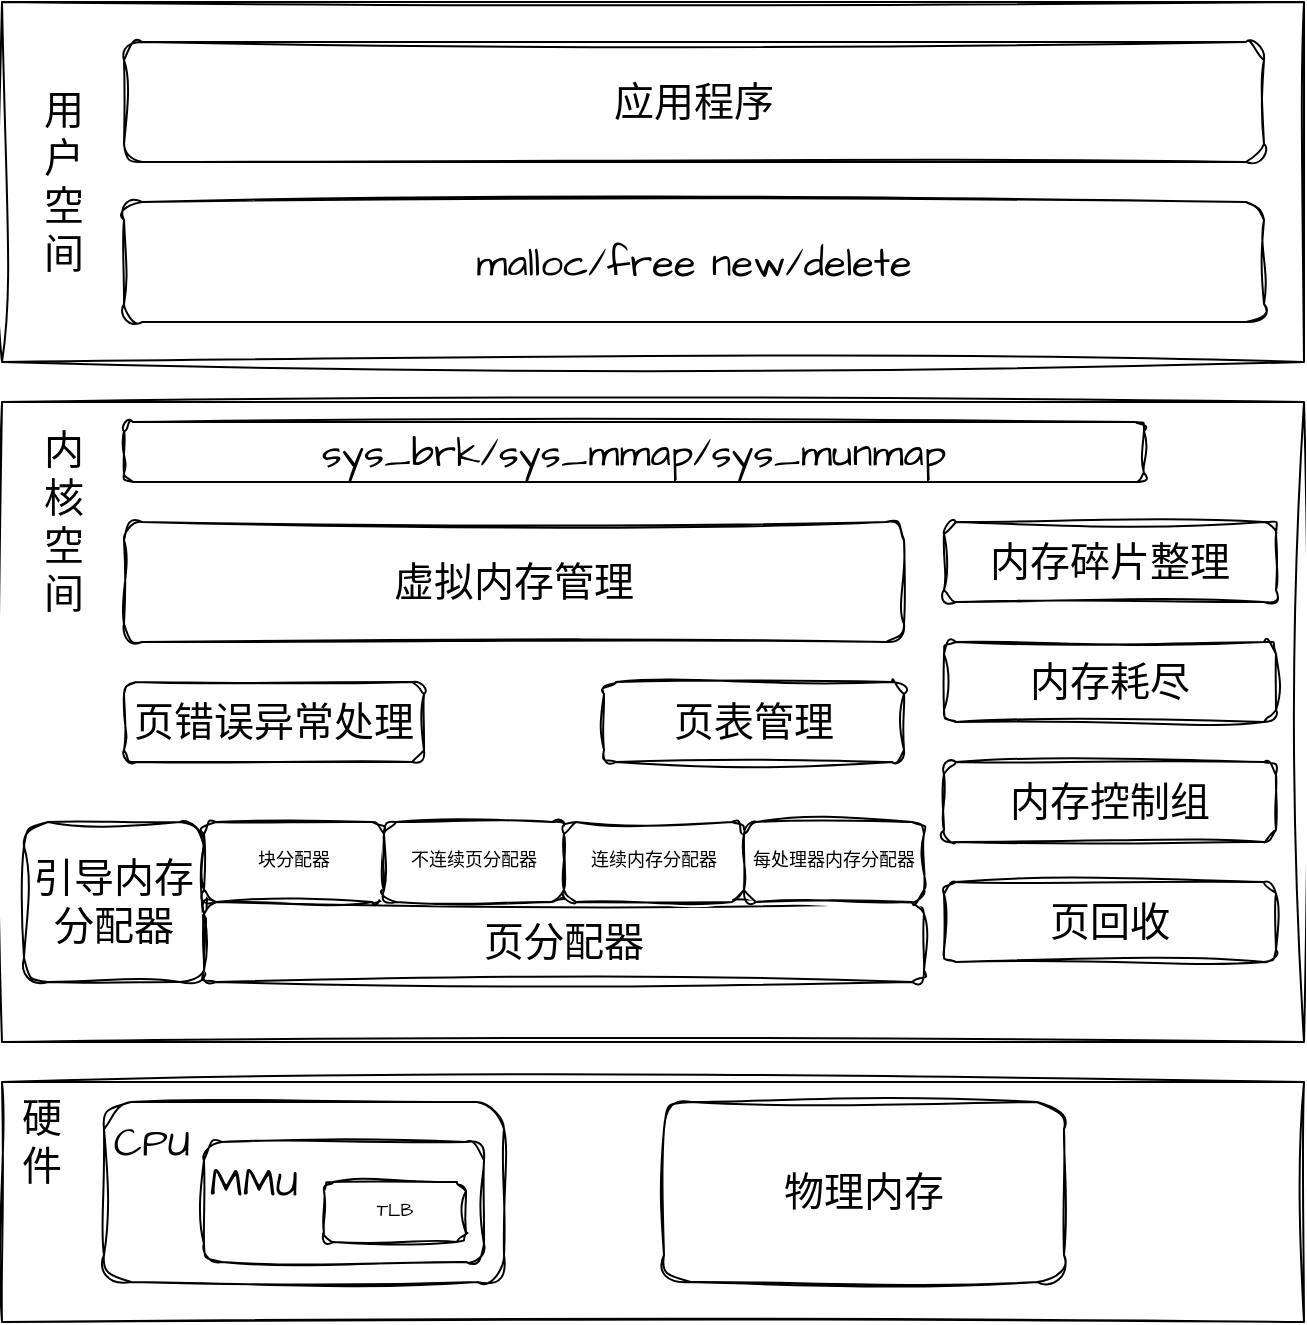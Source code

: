 <mxfile version="22.0.8" type="github">
  <diagram name="第 1 页" id="eWU9vSYaFmg_qYAYD5FD">
    <mxGraphModel dx="1119" dy="667" grid="1" gridSize="10" guides="1" tooltips="1" connect="1" arrows="1" fold="1" page="1" pageScale="1" pageWidth="827" pageHeight="1169" math="0" shadow="0">
      <root>
        <mxCell id="0" />
        <mxCell id="1" parent="0" />
        <mxCell id="ptijYY-6IXz9D8EkG2sT-1" value="" style="rounded=0;whiteSpace=wrap;html=1;sketch=1;hachureGap=4;jiggle=2;curveFitting=1;fontFamily=Architects Daughter;fontSource=https%3A%2F%2Ffonts.googleapis.com%2Fcss%3Ffamily%3DArchitects%2BDaughter;fontSize=20;" vertex="1" parent="1">
          <mxGeometry x="119" y="130" width="651" height="180" as="geometry" />
        </mxCell>
        <mxCell id="ptijYY-6IXz9D8EkG2sT-2" value="应用程序" style="rounded=1;whiteSpace=wrap;html=1;sketch=1;hachureGap=4;jiggle=2;curveFitting=1;fontFamily=Architects Daughter;fontSource=https%3A%2F%2Ffonts.googleapis.com%2Fcss%3Ffamily%3DArchitects%2BDaughter;fontSize=20;" vertex="1" parent="1">
          <mxGeometry x="180" y="150" width="570" height="60" as="geometry" />
        </mxCell>
        <mxCell id="ptijYY-6IXz9D8EkG2sT-3" value="malloc/free new/delete" style="rounded=1;whiteSpace=wrap;html=1;sketch=1;hachureGap=4;jiggle=2;curveFitting=1;fontFamily=Architects Daughter;fontSource=https%3A%2F%2Ffonts.googleapis.com%2Fcss%3Ffamily%3DArchitects%2BDaughter;fontSize=20;" vertex="1" parent="1">
          <mxGeometry x="180" y="230" width="570" height="60" as="geometry" />
        </mxCell>
        <mxCell id="ptijYY-6IXz9D8EkG2sT-4" value="用户空间" style="text;html=1;strokeColor=none;fillColor=none;align=center;verticalAlign=middle;whiteSpace=wrap;rounded=0;fontSize=20;fontFamily=Architects Daughter;" vertex="1" parent="1">
          <mxGeometry x="130" y="190" width="40" height="60" as="geometry" />
        </mxCell>
        <mxCell id="ptijYY-6IXz9D8EkG2sT-5" value="" style="rounded=0;whiteSpace=wrap;html=1;sketch=1;hachureGap=4;jiggle=2;curveFitting=1;fontFamily=Architects Daughter;fontSource=https%3A%2F%2Ffonts.googleapis.com%2Fcss%3Ffamily%3DArchitects%2BDaughter;fontSize=20;" vertex="1" parent="1">
          <mxGeometry x="119" y="330" width="651" height="320" as="geometry" />
        </mxCell>
        <mxCell id="ptijYY-6IXz9D8EkG2sT-6" value="sys_brk/sys_mmap/sys_munmap" style="rounded=1;whiteSpace=wrap;html=1;sketch=1;hachureGap=4;jiggle=2;curveFitting=1;fontFamily=Architects Daughter;fontSource=https%3A%2F%2Ffonts.googleapis.com%2Fcss%3Ffamily%3DArchitects%2BDaughter;fontSize=20;" vertex="1" parent="1">
          <mxGeometry x="180" y="340" width="510" height="30" as="geometry" />
        </mxCell>
        <mxCell id="ptijYY-6IXz9D8EkG2sT-7" value="虚拟内存管理" style="rounded=1;whiteSpace=wrap;html=1;sketch=1;hachureGap=4;jiggle=2;curveFitting=1;fontFamily=Architects Daughter;fontSource=https%3A%2F%2Ffonts.googleapis.com%2Fcss%3Ffamily%3DArchitects%2BDaughter;fontSize=20;" vertex="1" parent="1">
          <mxGeometry x="180" y="390" width="390" height="60" as="geometry" />
        </mxCell>
        <mxCell id="ptijYY-6IXz9D8EkG2sT-8" value="内核空间" style="text;html=1;strokeColor=none;fillColor=none;align=center;verticalAlign=middle;whiteSpace=wrap;rounded=0;fontSize=20;fontFamily=Architects Daughter;" vertex="1" parent="1">
          <mxGeometry x="130" y="360" width="40" height="60" as="geometry" />
        </mxCell>
        <mxCell id="ptijYY-6IXz9D8EkG2sT-9" value="内存碎片整理" style="rounded=1;whiteSpace=wrap;html=1;sketch=1;hachureGap=4;jiggle=2;curveFitting=1;fontFamily=Architects Daughter;fontSource=https%3A%2F%2Ffonts.googleapis.com%2Fcss%3Ffamily%3DArchitects%2BDaughter;fontSize=20;" vertex="1" parent="1">
          <mxGeometry x="590" y="390" width="166" height="40" as="geometry" />
        </mxCell>
        <mxCell id="ptijYY-6IXz9D8EkG2sT-10" value="内存耗尽" style="rounded=1;whiteSpace=wrap;html=1;sketch=1;hachureGap=4;jiggle=2;curveFitting=1;fontFamily=Architects Daughter;fontSource=https%3A%2F%2Ffonts.googleapis.com%2Fcss%3Ffamily%3DArchitects%2BDaughter;fontSize=20;" vertex="1" parent="1">
          <mxGeometry x="590" y="450" width="166" height="40" as="geometry" />
        </mxCell>
        <mxCell id="ptijYY-6IXz9D8EkG2sT-11" value="内存控制组" style="rounded=1;whiteSpace=wrap;html=1;sketch=1;hachureGap=4;jiggle=2;curveFitting=1;fontFamily=Architects Daughter;fontSource=https%3A%2F%2Ffonts.googleapis.com%2Fcss%3Ffamily%3DArchitects%2BDaughter;fontSize=20;" vertex="1" parent="1">
          <mxGeometry x="590" y="510" width="166" height="40" as="geometry" />
        </mxCell>
        <mxCell id="ptijYY-6IXz9D8EkG2sT-12" value="页回收" style="rounded=1;whiteSpace=wrap;html=1;sketch=1;hachureGap=4;jiggle=2;curveFitting=1;fontFamily=Architects Daughter;fontSource=https%3A%2F%2Ffonts.googleapis.com%2Fcss%3Ffamily%3DArchitects%2BDaughter;fontSize=20;" vertex="1" parent="1">
          <mxGeometry x="590" y="570" width="166" height="40" as="geometry" />
        </mxCell>
        <mxCell id="ptijYY-6IXz9D8EkG2sT-13" value="页错误异常处理" style="rounded=1;whiteSpace=wrap;html=1;sketch=1;hachureGap=4;jiggle=2;curveFitting=1;fontFamily=Architects Daughter;fontSource=https%3A%2F%2Ffonts.googleapis.com%2Fcss%3Ffamily%3DArchitects%2BDaughter;fontSize=20;" vertex="1" parent="1">
          <mxGeometry x="180" y="470" width="150" height="40" as="geometry" />
        </mxCell>
        <mxCell id="ptijYY-6IXz9D8EkG2sT-14" value="页表管理" style="rounded=1;whiteSpace=wrap;html=1;sketch=1;hachureGap=4;jiggle=2;curveFitting=1;fontFamily=Architects Daughter;fontSource=https%3A%2F%2Ffonts.googleapis.com%2Fcss%3Ffamily%3DArchitects%2BDaughter;fontSize=20;" vertex="1" parent="1">
          <mxGeometry x="420" y="470" width="150" height="40" as="geometry" />
        </mxCell>
        <mxCell id="ptijYY-6IXz9D8EkG2sT-15" value="引导内存分配器" style="rounded=1;whiteSpace=wrap;html=1;sketch=1;hachureGap=4;jiggle=2;curveFitting=1;fontFamily=Architects Daughter;fontSource=https%3A%2F%2Ffonts.googleapis.com%2Fcss%3Ffamily%3DArchitects%2BDaughter;fontSize=20;" vertex="1" parent="1">
          <mxGeometry x="130" y="540" width="90" height="80" as="geometry" />
        </mxCell>
        <mxCell id="ptijYY-6IXz9D8EkG2sT-16" value="页分配器" style="rounded=1;whiteSpace=wrap;html=1;sketch=1;hachureGap=4;jiggle=2;curveFitting=1;fontFamily=Architects Daughter;fontSource=https%3A%2F%2Ffonts.googleapis.com%2Fcss%3Ffamily%3DArchitects%2BDaughter;fontSize=20;" vertex="1" parent="1">
          <mxGeometry x="220" y="580" width="360" height="40" as="geometry" />
        </mxCell>
        <mxCell id="ptijYY-6IXz9D8EkG2sT-17" value="块分配器" style="rounded=1;whiteSpace=wrap;html=1;sketch=1;hachureGap=4;jiggle=2;curveFitting=1;fontFamily=Architects Daughter;fontSource=https%3A%2F%2Ffonts.googleapis.com%2Fcss%3Ffamily%3DArchitects%2BDaughter;fontSize=9;strokeWidth=1;" vertex="1" parent="1">
          <mxGeometry x="220" y="540" width="90" height="40" as="geometry" />
        </mxCell>
        <mxCell id="ptijYY-6IXz9D8EkG2sT-18" value="不连续页分配器" style="rounded=1;whiteSpace=wrap;html=1;sketch=1;hachureGap=4;jiggle=2;curveFitting=1;fontFamily=Architects Daughter;fontSource=https%3A%2F%2Ffonts.googleapis.com%2Fcss%3Ffamily%3DArchitects%2BDaughter;fontSize=9;strokeWidth=1;" vertex="1" parent="1">
          <mxGeometry x="310" y="540" width="90" height="40" as="geometry" />
        </mxCell>
        <mxCell id="ptijYY-6IXz9D8EkG2sT-19" value="连续内存分配器" style="rounded=1;whiteSpace=wrap;html=1;sketch=1;hachureGap=4;jiggle=2;curveFitting=1;fontFamily=Architects Daughter;fontSource=https%3A%2F%2Ffonts.googleapis.com%2Fcss%3Ffamily%3DArchitects%2BDaughter;fontSize=9;strokeWidth=1;" vertex="1" parent="1">
          <mxGeometry x="400" y="540" width="90" height="40" as="geometry" />
        </mxCell>
        <mxCell id="ptijYY-6IXz9D8EkG2sT-20" value="每处理器内存分配器" style="rounded=1;whiteSpace=wrap;html=1;sketch=1;hachureGap=4;jiggle=2;curveFitting=1;fontFamily=Architects Daughter;fontSource=https%3A%2F%2Ffonts.googleapis.com%2Fcss%3Ffamily%3DArchitects%2BDaughter;fontSize=9;strokeWidth=1;" vertex="1" parent="1">
          <mxGeometry x="490" y="540" width="90" height="40" as="geometry" />
        </mxCell>
        <mxCell id="ptijYY-6IXz9D8EkG2sT-21" value="" style="rounded=0;whiteSpace=wrap;html=1;sketch=1;hachureGap=4;jiggle=2;curveFitting=1;fontFamily=Architects Daughter;fontSource=https%3A%2F%2Ffonts.googleapis.com%2Fcss%3Ffamily%3DArchitects%2BDaughter;fontSize=20;" vertex="1" parent="1">
          <mxGeometry x="119" y="670" width="651" height="120" as="geometry" />
        </mxCell>
        <mxCell id="ptijYY-6IXz9D8EkG2sT-22" value="硬件" style="text;html=1;strokeColor=none;fillColor=none;align=center;verticalAlign=middle;whiteSpace=wrap;rounded=0;fontSize=20;fontFamily=Architects Daughter;" vertex="1" parent="1">
          <mxGeometry x="119" y="670" width="40" height="60" as="geometry" />
        </mxCell>
        <mxCell id="ptijYY-6IXz9D8EkG2sT-23" value="" style="rounded=1;whiteSpace=wrap;html=1;sketch=1;hachureGap=4;jiggle=2;curveFitting=1;fontFamily=Architects Daughter;fontSource=https%3A%2F%2Ffonts.googleapis.com%2Fcss%3Ffamily%3DArchitects%2BDaughter;fontSize=20;" vertex="1" parent="1">
          <mxGeometry x="170" y="680" width="200" height="90" as="geometry" />
        </mxCell>
        <mxCell id="ptijYY-6IXz9D8EkG2sT-24" value="" style="rounded=1;whiteSpace=wrap;html=1;sketch=1;hachureGap=4;jiggle=2;curveFitting=1;fontFamily=Architects Daughter;fontSource=https%3A%2F%2Ffonts.googleapis.com%2Fcss%3Ffamily%3DArchitects%2BDaughter;fontSize=9;strokeWidth=1;" vertex="1" parent="1">
          <mxGeometry x="220" y="700" width="140" height="60" as="geometry" />
        </mxCell>
        <mxCell id="ptijYY-6IXz9D8EkG2sT-25" value="物理内存" style="rounded=1;whiteSpace=wrap;html=1;sketch=1;hachureGap=4;jiggle=2;curveFitting=1;fontFamily=Architects Daughter;fontSource=https%3A%2F%2Ffonts.googleapis.com%2Fcss%3Ffamily%3DArchitects%2BDaughter;fontSize=20;" vertex="1" parent="1">
          <mxGeometry x="450" y="680" width="200" height="90" as="geometry" />
        </mxCell>
        <mxCell id="ptijYY-6IXz9D8EkG2sT-26" value="CPU" style="text;html=1;strokeColor=none;fillColor=none;align=center;verticalAlign=middle;whiteSpace=wrap;rounded=0;fontSize=20;fontFamily=Architects Daughter;" vertex="1" parent="1">
          <mxGeometry x="159" y="670" width="70" height="60" as="geometry" />
        </mxCell>
        <mxCell id="ptijYY-6IXz9D8EkG2sT-27" value="MMU" style="text;html=1;strokeColor=none;fillColor=none;align=center;verticalAlign=middle;whiteSpace=wrap;rounded=0;fontSize=20;fontFamily=Architects Daughter;" vertex="1" parent="1">
          <mxGeometry x="210" y="690" width="70" height="60" as="geometry" />
        </mxCell>
        <mxCell id="ptijYY-6IXz9D8EkG2sT-28" value="TLB" style="rounded=1;whiteSpace=wrap;html=1;sketch=1;hachureGap=4;jiggle=2;curveFitting=1;fontFamily=Architects Daughter;fontSource=https%3A%2F%2Ffonts.googleapis.com%2Fcss%3Ffamily%3DArchitects%2BDaughter;fontSize=9;strokeWidth=1;" vertex="1" parent="1">
          <mxGeometry x="280" y="720" width="71" height="30" as="geometry" />
        </mxCell>
      </root>
    </mxGraphModel>
  </diagram>
</mxfile>
